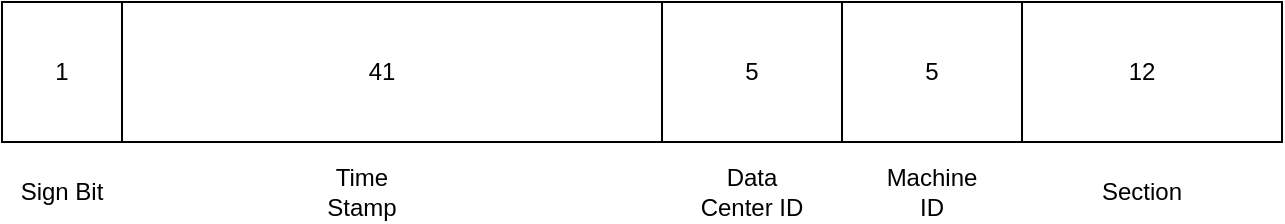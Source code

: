 <mxfile version="24.0.7" type="github">
  <diagram name="Page-1" id="EEaR1XNK-QVyuSoKff3d">
    <mxGraphModel dx="1242" dy="735" grid="1" gridSize="10" guides="1" tooltips="1" connect="1" arrows="1" fold="1" page="1" pageScale="1" pageWidth="850" pageHeight="1100" math="0" shadow="0">
      <root>
        <mxCell id="0" />
        <mxCell id="1" parent="0" />
        <mxCell id="cu0BD1hufG2OrqcNwdF9-1" value="" style="rounded=0;whiteSpace=wrap;html=1;" vertex="1" parent="1">
          <mxGeometry x="120" y="280" width="640" height="70" as="geometry" />
        </mxCell>
        <mxCell id="cu0BD1hufG2OrqcNwdF9-2" value="" style="rounded=0;whiteSpace=wrap;html=1;" vertex="1" parent="1">
          <mxGeometry x="120" y="280" width="60" height="70" as="geometry" />
        </mxCell>
        <mxCell id="cu0BD1hufG2OrqcNwdF9-3" value="" style="rounded=0;whiteSpace=wrap;html=1;" vertex="1" parent="1">
          <mxGeometry x="630" y="280" width="130" height="70" as="geometry" />
        </mxCell>
        <mxCell id="cu0BD1hufG2OrqcNwdF9-4" value="" style="rounded=0;whiteSpace=wrap;html=1;" vertex="1" parent="1">
          <mxGeometry x="540" y="280" width="90" height="70" as="geometry" />
        </mxCell>
        <mxCell id="cu0BD1hufG2OrqcNwdF9-5" value="" style="rounded=0;whiteSpace=wrap;html=1;" vertex="1" parent="1">
          <mxGeometry x="450" y="280" width="90" height="70" as="geometry" />
        </mxCell>
        <mxCell id="cu0BD1hufG2OrqcNwdF9-6" value="Sign Bit" style="text;html=1;align=center;verticalAlign=middle;whiteSpace=wrap;rounded=0;" vertex="1" parent="1">
          <mxGeometry x="120" y="360" width="60" height="30" as="geometry" />
        </mxCell>
        <mxCell id="cu0BD1hufG2OrqcNwdF9-7" value="Time Stamp" style="text;html=1;align=center;verticalAlign=middle;whiteSpace=wrap;rounded=0;" vertex="1" parent="1">
          <mxGeometry x="270" y="360" width="60" height="30" as="geometry" />
        </mxCell>
        <mxCell id="cu0BD1hufG2OrqcNwdF9-8" value="Data Center ID" style="text;html=1;align=center;verticalAlign=middle;whiteSpace=wrap;rounded=0;" vertex="1" parent="1">
          <mxGeometry x="465" y="360" width="60" height="30" as="geometry" />
        </mxCell>
        <mxCell id="cu0BD1hufG2OrqcNwdF9-9" value="Machine ID" style="text;html=1;align=center;verticalAlign=middle;whiteSpace=wrap;rounded=0;" vertex="1" parent="1">
          <mxGeometry x="555" y="360" width="60" height="30" as="geometry" />
        </mxCell>
        <mxCell id="cu0BD1hufG2OrqcNwdF9-10" value="Section" style="text;html=1;align=center;verticalAlign=middle;whiteSpace=wrap;rounded=0;" vertex="1" parent="1">
          <mxGeometry x="660" y="360" width="60" height="30" as="geometry" />
        </mxCell>
        <mxCell id="cu0BD1hufG2OrqcNwdF9-11" value="1" style="text;html=1;align=center;verticalAlign=middle;whiteSpace=wrap;rounded=0;" vertex="1" parent="1">
          <mxGeometry x="120" y="300" width="60" height="30" as="geometry" />
        </mxCell>
        <mxCell id="cu0BD1hufG2OrqcNwdF9-12" value="41" style="text;html=1;align=center;verticalAlign=middle;whiteSpace=wrap;rounded=0;" vertex="1" parent="1">
          <mxGeometry x="280" y="300" width="60" height="30" as="geometry" />
        </mxCell>
        <mxCell id="cu0BD1hufG2OrqcNwdF9-13" value="5" style="text;html=1;align=center;verticalAlign=middle;whiteSpace=wrap;rounded=0;" vertex="1" parent="1">
          <mxGeometry x="465" y="300" width="60" height="30" as="geometry" />
        </mxCell>
        <mxCell id="cu0BD1hufG2OrqcNwdF9-14" value="5" style="text;html=1;align=center;verticalAlign=middle;whiteSpace=wrap;rounded=0;" vertex="1" parent="1">
          <mxGeometry x="555" y="300" width="60" height="30" as="geometry" />
        </mxCell>
        <mxCell id="cu0BD1hufG2OrqcNwdF9-15" value="12" style="text;html=1;align=center;verticalAlign=middle;whiteSpace=wrap;rounded=0;" vertex="1" parent="1">
          <mxGeometry x="660" y="300" width="60" height="30" as="geometry" />
        </mxCell>
      </root>
    </mxGraphModel>
  </diagram>
</mxfile>
